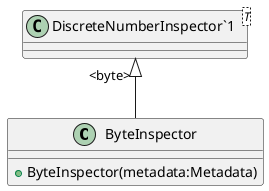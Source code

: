 @startuml
class ByteInspector {
    + ByteInspector(metadata:Metadata)
}
class "DiscreteNumberInspector`1"<T> {
}
"DiscreteNumberInspector`1" "<byte>" <|-- ByteInspector
@enduml
